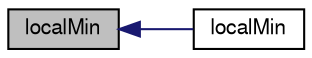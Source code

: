 digraph "localMin"
{
  bgcolor="transparent";
  edge [fontname="FreeSans",fontsize="10",labelfontname="FreeSans",labelfontsize="10"];
  node [fontname="FreeSans",fontsize="10",shape=record];
  rankdir="LR";
  Node1 [label="localMin",height=0.2,width=0.4,color="black", fillcolor="grey75", style="filled", fontcolor="black"];
  Node1 -> Node2 [dir="back",color="midnightblue",fontsize="10",style="solid",fontname="FreeSans"];
  Node2 [label="localMin",height=0.2,width=0.4,color="black",URL="$a23210.html#aca4c912e98e65a83d2edb58c946bc96e",tooltip="Construct from Istream. "];
}

